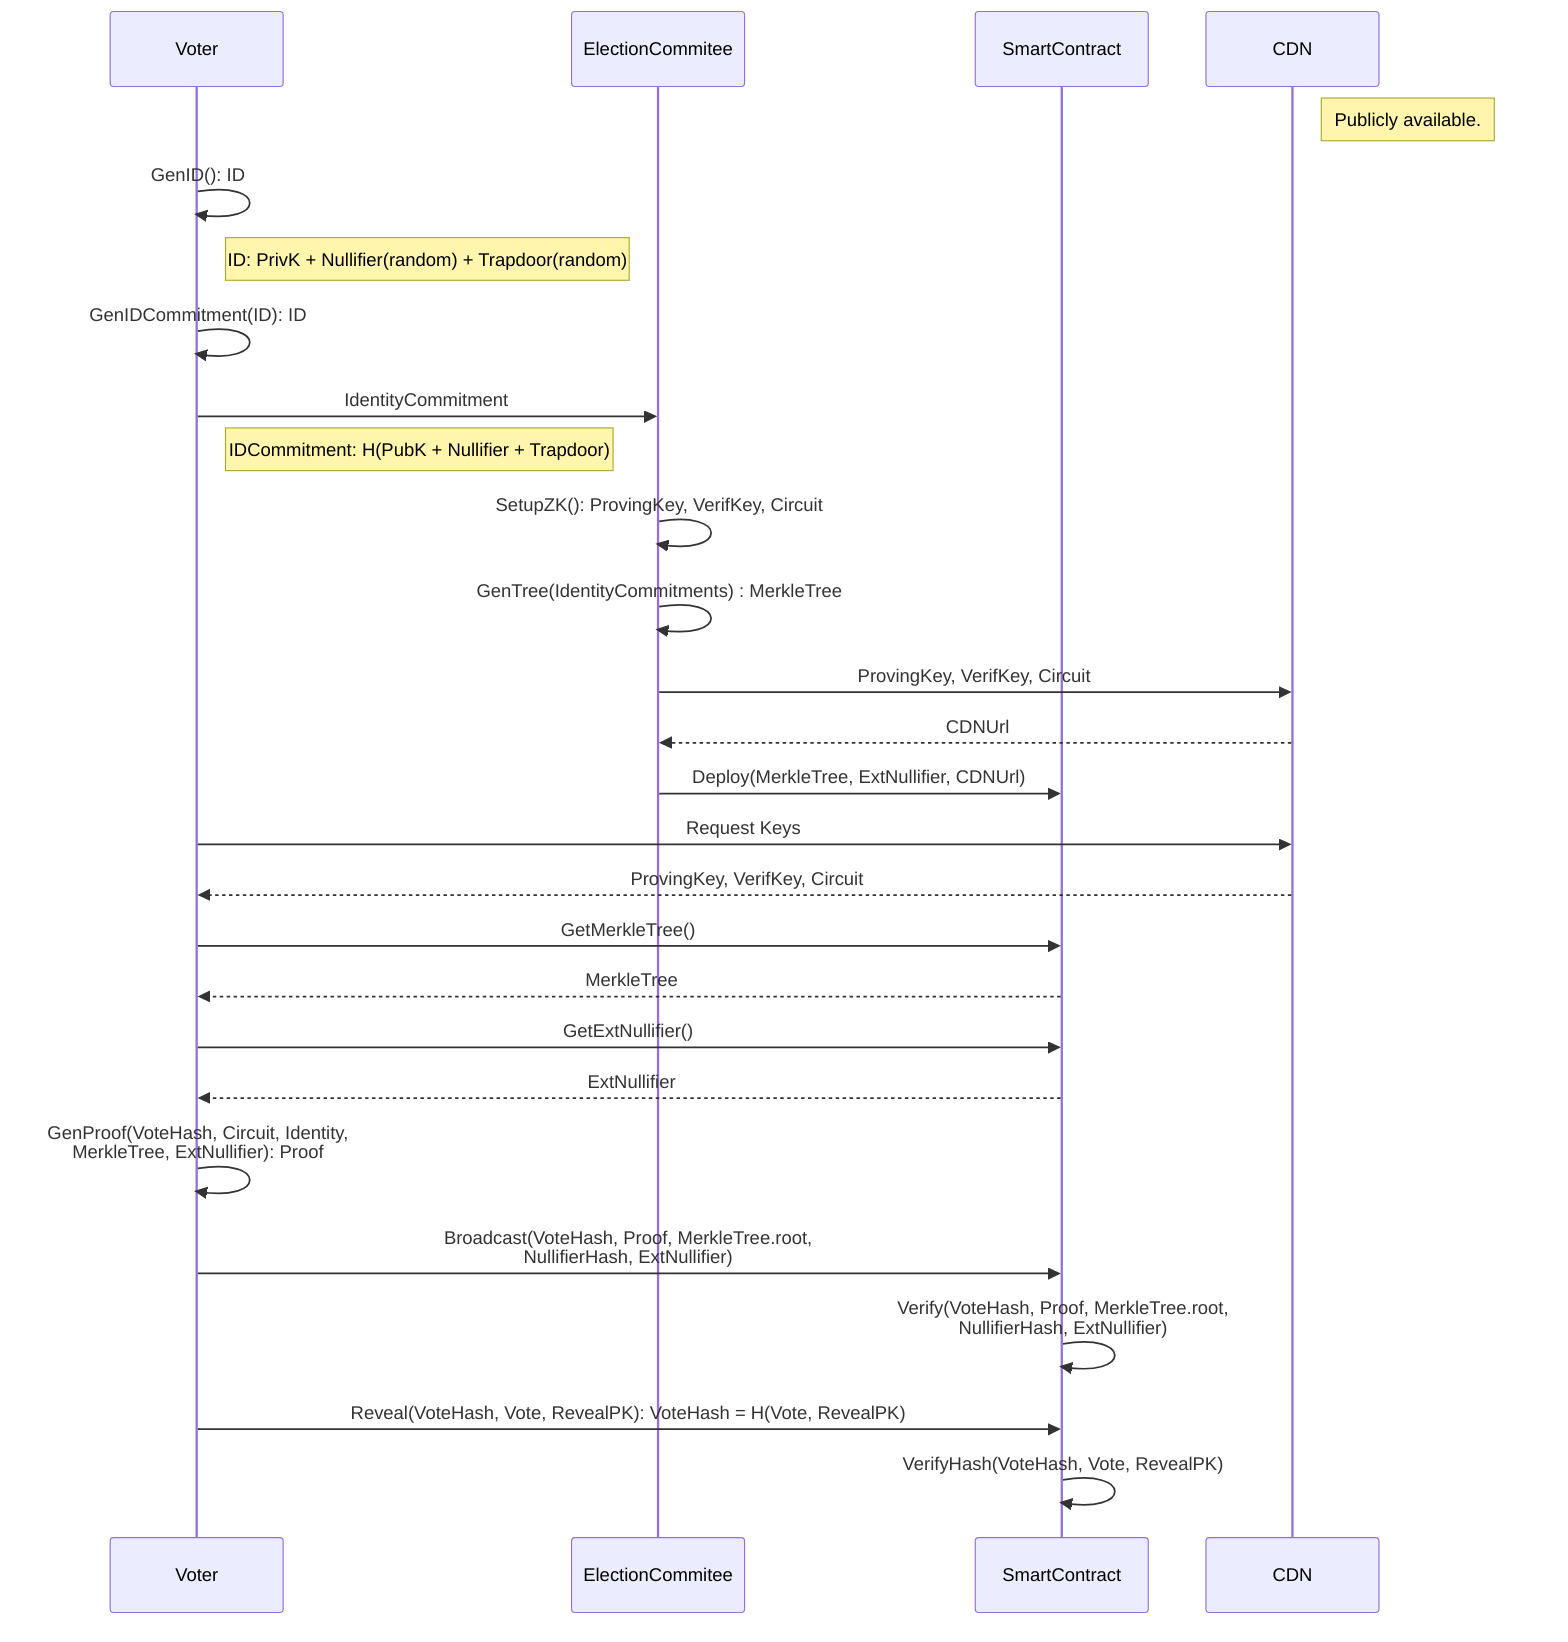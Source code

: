 sequenceDiagram
participant Voter
participant EC as ElectionCommitee
participant SC as SmartContract
participant CDN
Note right of CDN: Publicly available.
Voter->>Voter: GenID(): ID
Note right of Voter: ID: PrivK + Nullifier(random) + Trapdoor(random)

Voter->>Voter: GenIDCommitment(ID): ID
Voter->>EC: IdentityCommitment
Note right of Voter: IDCommitment: H(PubK + Nullifier + Trapdoor)

EC->>EC: SetupZK(): ProvingKey, VerifKey, Circuit
EC->>EC: GenTree(IdentityCommitments) : MerkleTree
EC->>CDN: ProvingKey, VerifKey, Circuit
CDN-->>EC: CDNUrl
EC->>SC: Deploy(MerkleTree, ExtNullifier, CDNUrl)
Voter->>CDN: Request Keys
CDN-->>Voter: ProvingKey, VerifKey, Circuit
Voter->>SC: GetMerkleTree()
SC-->>Voter: MerkleTree
Voter->>SC: GetExtNullifier()
SC-->>Voter: ExtNullifier
Voter->>Voter: GenProof(VoteHash, Circuit, Identity, <br> MerkleTree, ExtNullifier): Proof
Voter->>SC: Broadcast(VoteHash, Proof, MerkleTree.root, <br> NullifierHash, ExtNullifier)
SC->>SC: Verify(VoteHash, Proof, MerkleTree.root, <br> NullifierHash, ExtNullifier)

Voter ->>SC: Reveal(VoteHash, Vote, RevealPK): VoteHash = H(Vote, RevealPK)
SC->>SC: VerifyHash(VoteHash, Vote, RevealPK)